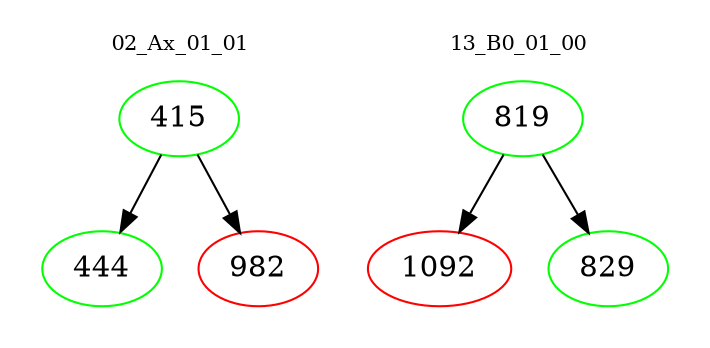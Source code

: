 digraph{
subgraph cluster_0 {
color = white
label = "02_Ax_01_01";
fontsize=10;
T0_415 [label="415", color="green"]
T0_415 -> T0_444 [color="black"]
T0_444 [label="444", color="green"]
T0_415 -> T0_982 [color="black"]
T0_982 [label="982", color="red"]
}
subgraph cluster_1 {
color = white
label = "13_B0_01_00";
fontsize=10;
T1_819 [label="819", color="green"]
T1_819 -> T1_1092 [color="black"]
T1_1092 [label="1092", color="red"]
T1_819 -> T1_829 [color="black"]
T1_829 [label="829", color="green"]
}
}
